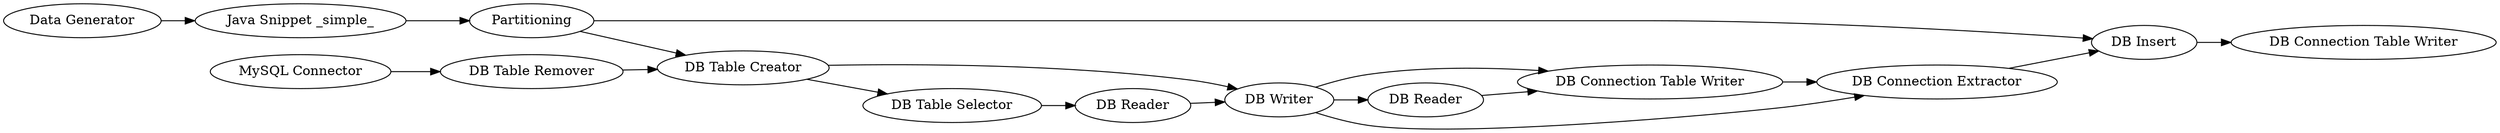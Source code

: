 digraph {
	1871 -> 75
	75 -> 1877
	75 -> 76
	76 -> 1877
	1874 -> 1878
	1877 -> 1876
	72 -> 71
	1875 -> 1871
	70 -> 1872
	75 -> 1876
	1871 -> 72
	1873 -> 1871
	1875 -> 1874
	1876 -> 1874
	1872 -> 1875
	71 -> 75
	1 -> 1873
	1875 [label=Partitioning]
	1872 [label="Java Snippet _simple_"]
	1874 [label="DB Insert"]
	1 [label="MySQL Connector"]
	70 [label="Data Generator"]
	71 [label="DB Reader"]
	1877 [label="DB Connection Table Writer"]
	72 [label="DB Table Selector"]
	1871 [label="DB Table Creator"]
	1878 [label="DB Connection Table Writer"]
	1873 [label="DB Table Remover"]
	76 [label="DB Reader"]
	1876 [label="DB Connection Extractor"]
	75 [label="DB Writer"]
	rankdir=LR
}
